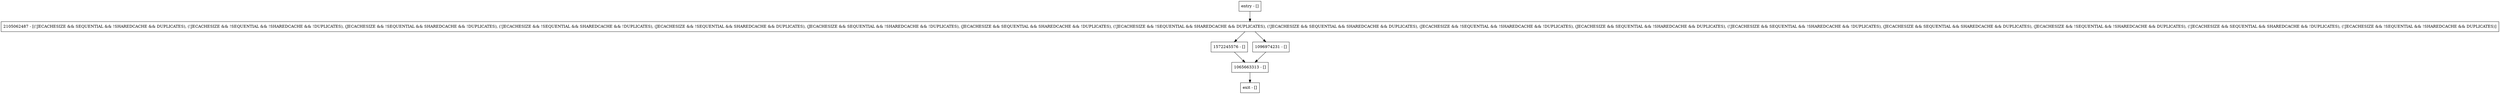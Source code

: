 digraph getUtilizationRepairDone {
node [shape=record];
entry [label="entry - []"];
exit [label="exit - []"];
1065663313 [label="1065663313 - []"];
2105062487 [label="2105062487 - [(!JECACHESIZE && SEQUENTIAL && !SHAREDCACHE && DUPLICATES), (!JECACHESIZE && !SEQUENTIAL && !SHAREDCACHE && !DUPLICATES), (JECACHESIZE && !SEQUENTIAL && SHAREDCACHE && !DUPLICATES), (!JECACHESIZE && !SEQUENTIAL && SHAREDCACHE && !DUPLICATES), (JECACHESIZE && !SEQUENTIAL && SHAREDCACHE && DUPLICATES), (JECACHESIZE && SEQUENTIAL && !SHAREDCACHE && !DUPLICATES), (JECACHESIZE && SEQUENTIAL && SHAREDCACHE && !DUPLICATES), (!JECACHESIZE && !SEQUENTIAL && SHAREDCACHE && DUPLICATES), (!JECACHESIZE && SEQUENTIAL && SHAREDCACHE && DUPLICATES), (JECACHESIZE && !SEQUENTIAL && !SHAREDCACHE && !DUPLICATES), (JECACHESIZE && SEQUENTIAL && !SHAREDCACHE && DUPLICATES), (!JECACHESIZE && SEQUENTIAL && !SHAREDCACHE && !DUPLICATES), (JECACHESIZE && SEQUENTIAL && SHAREDCACHE && DUPLICATES), (JECACHESIZE && !SEQUENTIAL && !SHAREDCACHE && DUPLICATES), (!JECACHESIZE && SEQUENTIAL && SHAREDCACHE && !DUPLICATES), (!JECACHESIZE && !SEQUENTIAL && !SHAREDCACHE && DUPLICATES)]"];
1572245576 [label="1572245576 - []"];
1096974231 [label="1096974231 - []"];
entry;
exit;
entry -> 2105062487;
1065663313 -> exit;
2105062487 -> 1572245576;
2105062487 -> 1096974231;
1572245576 -> 1065663313;
1096974231 -> 1065663313;
}
